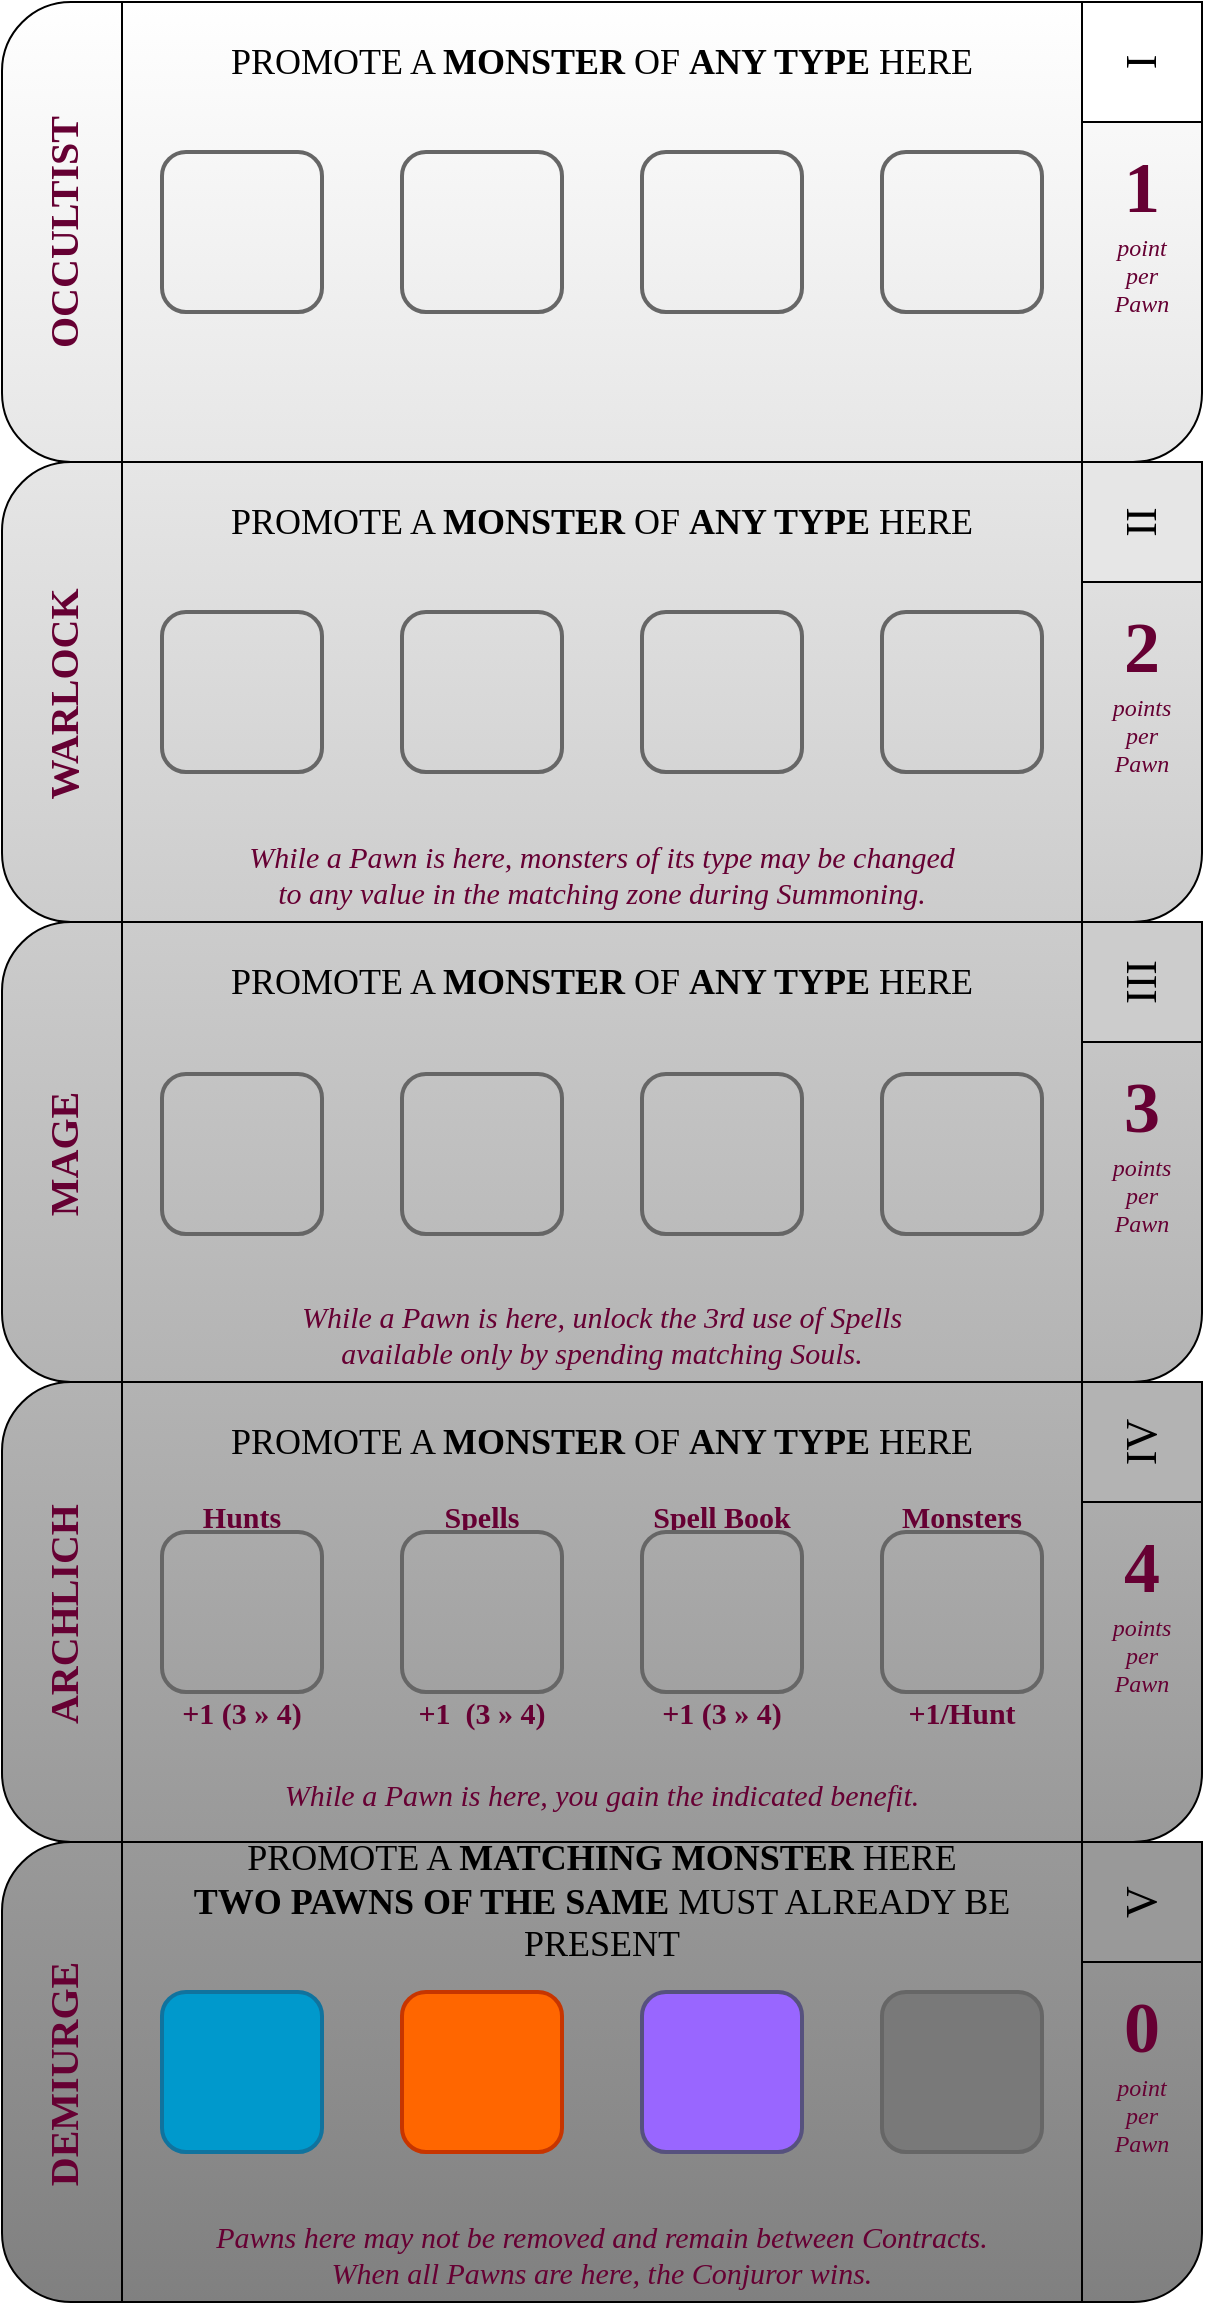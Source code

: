 <mxfile version="20.5.1" type="github">
  <diagram id="prtHgNgQTEPvFCAcTncT" name="Page-1">
    <mxGraphModel dx="971" dy="860" grid="1" gridSize="10" guides="1" tooltips="1" connect="1" arrows="1" fold="1" page="1" pageScale="1" pageWidth="827" pageHeight="1169" math="0" shadow="0">
      <root>
        <mxCell id="0" />
        <mxCell id="1" parent="0" />
        <mxCell id="g3FacJts447bwH2BUUsu-43" value="" style="shape=process;whiteSpace=wrap;html=1;backgroundOutline=1;rounded=1;gradientColor=#E6E6E6;fillColor=#FFFFFF;strokeColor=default;" parent="1" vertex="1">
          <mxGeometry x="80" y="9" width="600" height="230" as="geometry" />
        </mxCell>
        <mxCell id="g3FacJts447bwH2BUUsu-56" value="" style="shape=process;whiteSpace=wrap;html=1;backgroundOutline=1;rounded=1;gradientColor=#CCCCCC;fillColor=#E6E6E6;strokeColor=default;" parent="1" vertex="1">
          <mxGeometry x="80" y="239" width="600" height="230" as="geometry" />
        </mxCell>
        <mxCell id="g3FacJts447bwH2BUUsu-67" value="" style="shape=process;whiteSpace=wrap;html=1;backgroundOutline=1;rounded=1;fillColor=#CCCCCC;gradientColor=#B3B3B3;strokeColor=default;" parent="1" vertex="1">
          <mxGeometry x="80" y="469" width="600" height="230" as="geometry" />
        </mxCell>
        <mxCell id="g3FacJts447bwH2BUUsu-77" value="" style="shape=process;whiteSpace=wrap;html=1;backgroundOutline=1;fillColor=#B3B3B3;strokeColor=default;rounded=1;gradientColor=#999999;" parent="1" vertex="1">
          <mxGeometry x="80" y="699" width="600" height="230" as="geometry" />
        </mxCell>
        <mxCell id="g3FacJts447bwH2BUUsu-108" value="" style="shape=process;whiteSpace=wrap;html=1;backgroundOutline=1;rounded=1;fillColor=#999999;gradientColor=#808080;strokeColor=default;" parent="1" vertex="1">
          <mxGeometry x="80" y="929" width="600" height="230" as="geometry" />
        </mxCell>
        <mxCell id="xXZptcnk_brkqJqVmBfV-121" value="&lt;font style=&quot;font-size: 20px;&quot;&gt;ARCHLICH&lt;br style=&quot;font-size: 20px;&quot;&gt;&lt;/font&gt;" style="text;html=1;strokeColor=none;fillColor=none;align=center;verticalAlign=middle;whiteSpace=wrap;horizontal=0;fontStyle=1;rounded=0;fontColor=#660033;fontFamily=Gentium Book Basic;fontSource=https%3A%2F%2Ffonts.googleapis.com%2Fcss%3Ffamily%3DGentium%2BBook%2BBasic;fontSize=20;" parent="1" vertex="1">
          <mxGeometry x="80" y="700" width="60" height="230" as="geometry" />
        </mxCell>
        <mxCell id="xXZptcnk_brkqJqVmBfV-132" value="&lt;font style=&quot;font-size: 22px;&quot;&gt;I&lt;/font&gt;" style="whiteSpace=wrap;html=1;aspect=fixed;labelBackgroundColor=none;labelBorderColor=none;fontSize=22;fontColor=#000000;fillColor=#FFFFFF;gradientColor=none;verticalAlign=middle;horizontal=0;fontFamily=Luxurious Roman;fontSource=https%3A%2F%2Ffonts.googleapis.com%2Fcss%3Ffamily%3DLuxurious%2BRoman;fontStyle=0" parent="1" vertex="1">
          <mxGeometry x="620" y="9" width="60" height="60" as="geometry" />
        </mxCell>
        <mxCell id="R0jju0OTF_589DZmGp97-9" value="&lt;font style=&quot;font-size: 20px&quot;&gt;WARLOCK&lt;br style=&quot;font-size: 20px&quot;&gt;&lt;/font&gt;" style="text;html=1;strokeColor=none;fillColor=none;align=center;verticalAlign=middle;whiteSpace=wrap;horizontal=0;fontStyle=1;rounded=0;fontColor=#660033;fontFamily=Gentium Book Basic;fontSource=https%3A%2F%2Ffonts.googleapis.com%2Fcss%3Ffamily%3DGentium%2BBook%2BBasic;fontSize=20;" parent="1" vertex="1">
          <mxGeometry x="80" y="240" width="60" height="230" as="geometry" />
        </mxCell>
        <mxCell id="ZHAniX2luiYQjnmn3kyG-10" value="&lt;font style=&quot;font-size: 15px&quot;&gt;+&lt;font face=&quot;Luxurious Roman&quot; data-font-src=&quot;https://fonts.googleapis.com/css?family=Luxurious+Roman&quot;&gt;1&lt;/font&gt;&amp;nbsp; (3 » 4)&lt;/font&gt;" style="text;html=1;strokeColor=none;fillColor=none;align=center;verticalAlign=middle;whiteSpace=wrap;rounded=0;fontSize=15;spacingLeft=6;spacingRight=6;fontFamily=Gentium Book Basic;fontSource=https%3A%2F%2Ffonts.googleapis.com%2Fcss%3Ffamily%3DGentium%2BBook%2BBasic;fontStyle=1;fontColor=#660033;" parent="1" vertex="1">
          <mxGeometry x="275" y="854" width="90" height="20" as="geometry" />
        </mxCell>
        <mxCell id="ZHAniX2luiYQjnmn3kyG-14" value="&lt;font color=&quot;#660033&quot; style=&quot;font-size: 15px;&quot;&gt;While a Pawn is here, monsters of its type may be&amp;nbsp;changed&lt;br&gt;to any value in the matching zone during Summoning.&lt;/font&gt;" style="text;html=1;strokeColor=none;fillColor=none;align=center;verticalAlign=middle;whiteSpace=wrap;rounded=0;fontSize=15;spacingLeft=3;spacingRight=3;fontFamily=Georgia;fontStyle=2;" parent="1" vertex="1">
          <mxGeometry x="140" y="430" width="480" height="30" as="geometry" />
        </mxCell>
        <mxCell id="ZHAniX2luiYQjnmn3kyG-29" value="&lt;font color=&quot;#660033&quot;&gt;While a Pawn is here, you gain the indicated benefit.&lt;/font&gt;" style="text;html=1;strokeColor=none;fillColor=none;align=center;verticalAlign=middle;whiteSpace=wrap;rounded=0;fontSize=15;spacingLeft=3;spacingRight=3;fontFamily=Georgia;fontStyle=2" parent="1" vertex="1">
          <mxGeometry x="140" y="890" width="480" height="30" as="geometry" />
        </mxCell>
        <mxCell id="oXEXAH-3kzme5YINiiaa-7" value="&lt;font style=&quot;font-size: 20px;&quot;&gt;MAGE&lt;br style=&quot;font-size: 20px;&quot;&gt;&lt;/font&gt;" style="text;html=1;strokeColor=none;fillColor=none;align=center;verticalAlign=middle;whiteSpace=wrap;horizontal=0;fontStyle=1;rounded=0;fontColor=#660033;fontFamily=Gentium Book Basic;fontSource=https%3A%2F%2Ffonts.googleapis.com%2Fcss%3Ffamily%3DGentium%2BBook%2BBasic;fontSize=20;" parent="1" vertex="1">
          <mxGeometry x="80" y="470" width="60" height="230" as="geometry" />
        </mxCell>
        <mxCell id="oXEXAH-3kzme5YINiiaa-9" value="&lt;span&gt;&lt;font style=&quot;font-size: 36px&quot; face=&quot;Luxurious Roman&quot; data-font-src=&quot;https://fonts.googleapis.com/css?family=Luxurious+Roman&quot;&gt;&lt;b&gt;3&lt;/b&gt;&lt;/font&gt;&lt;br&gt;&lt;i&gt;points&lt;br&gt;per&lt;br&gt;Pawn&lt;/i&gt;&lt;br&gt;&lt;/span&gt;" style="text;html=1;strokeColor=none;fillColor=none;align=center;verticalAlign=middle;whiteSpace=wrap;rounded=0;fontSize=12;fontColor=#660033;labelBackgroundColor=none;fontFamily=Georgia;" parent="1" vertex="1">
          <mxGeometry x="620" y="469" width="60" height="230" as="geometry" />
        </mxCell>
        <mxCell id="oXEXAH-3kzme5YINiiaa-10" value="&lt;span&gt;&lt;font style=&quot;font-size: 36px&quot; face=&quot;Luxurious Roman&quot; data-font-src=&quot;https://fonts.googleapis.com/css?family=Luxurious+Roman&quot;&gt;&lt;b&gt;2&lt;/b&gt;&lt;/font&gt;&lt;br&gt;&lt;i&gt;points&lt;br&gt;per&lt;br&gt;Pawn&lt;/i&gt;&lt;br&gt;&lt;/span&gt;" style="text;html=1;strokeColor=none;fillColor=none;align=center;verticalAlign=middle;whiteSpace=wrap;rounded=0;fontSize=12;fontColor=#660033;labelBackgroundColor=none;fontFamily=Georgia;" parent="1" vertex="1">
          <mxGeometry x="620" y="239" width="60" height="230" as="geometry" />
        </mxCell>
        <mxCell id="oXEXAH-3kzme5YINiiaa-11" value="&lt;span&gt;&lt;span style=&quot;font-size: 36px&quot;&gt;&lt;b&gt;&lt;font face=&quot;Luxurious Roman&quot; data-font-src=&quot;https://fonts.googleapis.com/css?family=Luxurious+Roman&quot;&gt;4&lt;/font&gt;&lt;/b&gt;&lt;/span&gt;&lt;br&gt;&lt;i&gt;points&lt;br&gt;per&lt;br&gt;Pawn&lt;/i&gt;&lt;br&gt;&lt;/span&gt;" style="text;html=1;strokeColor=none;fillColor=none;align=center;verticalAlign=middle;whiteSpace=wrap;rounded=0;fontSize=12;fontColor=#660033;labelBackgroundColor=none;fontFamily=Georgia;" parent="1" vertex="1">
          <mxGeometry x="620" y="699" width="60" height="230" as="geometry" />
        </mxCell>
        <mxCell id="8KatNTizSnMYKGegr9bk-1" value="V" style="whiteSpace=wrap;html=1;aspect=fixed;labelBackgroundColor=none;labelBorderColor=none;fontSize=22;fontColor=#000000;fillColor=#999999;gradientColor=none;verticalAlign=middle;horizontal=0;fontFamily=Luxurious Roman;fontSource=https%3A%2F%2Ffonts.googleapis.com%2Fcss%3Ffamily%3DLuxurious%2BRoman;fontStyle=0" parent="1" vertex="1">
          <mxGeometry x="620" y="929" width="60" height="60" as="geometry" />
        </mxCell>
        <mxCell id="8KatNTizSnMYKGegr9bk-2" value="&lt;font style=&quot;font-size: 22px;&quot;&gt;II&lt;br style=&quot;font-size: 22px;&quot;&gt;&lt;/font&gt;" style="whiteSpace=wrap;html=1;aspect=fixed;labelBackgroundColor=none;labelBorderColor=none;fontSize=22;fontColor=#000000;fillColor=#E6E6E6;gradientColor=none;verticalAlign=middle;horizontal=0;fontFamily=Luxurious Roman;fontSource=https%3A%2F%2Ffonts.googleapis.com%2Fcss%3Ffamily%3DLuxurious%2BRoman;fontStyle=0" parent="1" vertex="1">
          <mxGeometry x="620" y="239" width="60" height="60" as="geometry" />
        </mxCell>
        <mxCell id="8KatNTizSnMYKGegr9bk-3" value="&lt;font style=&quot;font-size: 22px&quot;&gt;III&lt;br style=&quot;font-size: 22px&quot;&gt;&lt;/font&gt;" style="whiteSpace=wrap;html=1;aspect=fixed;labelBackgroundColor=none;labelBorderColor=none;fontSize=22;fontColor=#000000;fillColor=#CCCCCC;gradientColor=none;verticalAlign=middle;horizontal=0;fontFamily=Luxurious Roman;fontSource=https%3A%2F%2Ffonts.googleapis.com%2Fcss%3Ffamily%3DLuxurious%2BRoman;fontStyle=0" parent="1" vertex="1">
          <mxGeometry x="620" y="469" width="60" height="60" as="geometry" />
        </mxCell>
        <mxCell id="8KatNTizSnMYKGegr9bk-4" value="&lt;font style=&quot;font-size: 22px;&quot;&gt;&lt;font style=&quot;font-size: 22px;&quot;&gt;IV&lt;/font&gt;&lt;br style=&quot;font-size: 22px;&quot;&gt;&lt;/font&gt;" style="whiteSpace=wrap;html=1;aspect=fixed;labelBackgroundColor=none;labelBorderColor=none;fontSize=22;fontColor=#000000;fillColor=#B3B3B3;gradientColor=none;verticalAlign=middle;horizontal=0;fontFamily=Luxurious Roman;fontSource=https%3A%2F%2Ffonts.googleapis.com%2Fcss%3Ffamily%3DLuxurious%2BRoman;fontStyle=0" parent="1" vertex="1">
          <mxGeometry x="620" y="699" width="60" height="60" as="geometry" />
        </mxCell>
        <mxCell id="_O27XECYRmZ1K9vp6goM-3" value="&lt;span&gt;&lt;span style=&quot;font-size: 36px&quot;&gt;&lt;b&gt;&lt;font face=&quot;Luxurious Roman&quot; data-font-src=&quot;https://fonts.googleapis.com/css?family=Luxurious+Roman&quot;&gt;1&lt;/font&gt;&lt;/b&gt;&lt;/span&gt;&lt;br&gt;&lt;i&gt;point&lt;br&gt;per&lt;br&gt;Pawn&lt;/i&gt;&lt;br&gt;&lt;/span&gt;" style="text;html=1;strokeColor=none;fillColor=none;align=center;verticalAlign=middle;whiteSpace=wrap;rounded=0;fontSize=12;fontColor=#660033;labelBackgroundColor=none;fontFamily=Georgia;" parent="1" vertex="1">
          <mxGeometry x="620" y="9" width="60" height="230" as="geometry" />
        </mxCell>
        <mxCell id="_O27XECYRmZ1K9vp6goM-4" value="&lt;span style=&quot;font-size: 18px&quot;&gt;PROMOTE A &lt;b&gt;MONSTER&amp;nbsp;&lt;/b&gt;OF &lt;b style=&quot;font-size: 18px&quot;&gt;ANY TYPE&amp;nbsp;&lt;/b&gt;HERE&lt;br style=&quot;font-size: 18px&quot;&gt;&lt;/span&gt;" style="text;html=1;strokeColor=none;fillColor=none;align=center;verticalAlign=middle;whiteSpace=wrap;rounded=1;fontFamily=Gentium Book Basic;fontStyle=0;fontSize=18;fontSource=https%3A%2F%2Ffonts.googleapis.com%2Fcss%3Ffamily%3DGentium%2BBook%2BBasic;" parent="1" vertex="1">
          <mxGeometry x="140" y="24" width="480" height="30" as="geometry" />
        </mxCell>
        <mxCell id="_O27XECYRmZ1K9vp6goM-7" value="&lt;span style=&quot;font-size: 18px&quot;&gt;PROMOTE A &lt;b&gt;MATCHING&lt;/b&gt;&amp;nbsp;&lt;span style=&quot;font-size: 18px;&quot;&gt;&lt;b&gt;MONSTER&lt;/b&gt;&lt;/span&gt;&amp;nbsp;HERE&lt;br&gt;&lt;b&gt;TWO PAWNS&amp;nbsp;OF THE SAME&lt;/b&gt; MUST ALREADY BE PRESENT&lt;br style=&quot;font-size: 18px&quot;&gt;&lt;/span&gt;" style="text;html=1;strokeColor=none;fillColor=none;align=center;verticalAlign=middle;whiteSpace=wrap;rounded=1;fontFamily=Gentium Book Basic;fontStyle=0;fontSize=18;fontSource=https%3A%2F%2Ffonts.googleapis.com%2Fcss%3Ffamily%3DGentium%2BBook%2BBasic;" parent="1" vertex="1">
          <mxGeometry x="140" y="944" width="480" height="30" as="geometry" />
        </mxCell>
        <mxCell id="_O27XECYRmZ1K9vp6goM-14" value="&lt;font color=&quot;#660033&quot; style=&quot;font-size: 15px;&quot;&gt;While a Pawn is here, unlock the 3rd use of Spells&lt;br&gt;available only by spending matching&amp;nbsp;Souls.&lt;/font&gt;" style="text;html=1;strokeColor=none;fillColor=none;align=center;verticalAlign=middle;whiteSpace=wrap;rounded=0;fontSize=15;spacingLeft=3;spacingRight=3;fontFamily=Georgia;fontStyle=2;" parent="1" vertex="1">
          <mxGeometry x="140" y="660" width="480" height="30" as="geometry" />
        </mxCell>
        <mxCell id="_O27XECYRmZ1K9vp6goM-15" value="&lt;span&gt;&lt;span style=&quot;font-size: 36px&quot;&gt;&lt;b&gt;&lt;font face=&quot;Luxurious Roman&quot; data-font-src=&quot;https://fonts.googleapis.com/css?family=Luxurious+Roman&quot;&gt;0&lt;/font&gt;&lt;/b&gt;&lt;/span&gt;&lt;br&gt;&lt;i&gt;point&lt;br&gt;per&lt;br&gt;Pawn&lt;/i&gt;&lt;br&gt;&lt;/span&gt;" style="text;html=1;strokeColor=none;fillColor=none;align=center;verticalAlign=middle;whiteSpace=wrap;rounded=0;fontSize=12;fontColor=#660033;labelBackgroundColor=none;fontFamily=Georgia;" parent="1" vertex="1">
          <mxGeometry x="620" y="929" width="60" height="230" as="geometry" />
        </mxCell>
        <mxCell id="_O27XECYRmZ1K9vp6goM-16" value="&lt;font color=&quot;#660033&quot;&gt;Pawns here may not be removed and remain between Contracts.&lt;br&gt;When all Pawns are here, the Conjuror wins.&lt;/font&gt;" style="text;html=1;strokeColor=none;fillColor=none;align=center;verticalAlign=middle;whiteSpace=wrap;rounded=0;fontSize=15;spacingLeft=3;spacingRight=3;fontFamily=Georgia;fontStyle=2" parent="1" vertex="1">
          <mxGeometry x="140" y="1120" width="480" height="30" as="geometry" />
        </mxCell>
        <mxCell id="_O27XECYRmZ1K9vp6goM-22" value="&lt;font style=&quot;font-size: 20px;&quot;&gt;DEMIURGE&lt;br style=&quot;font-size: 20px;&quot;&gt;&lt;/font&gt;" style="text;html=1;strokeColor=none;fillColor=none;align=center;verticalAlign=middle;whiteSpace=wrap;horizontal=0;fontStyle=1;rounded=0;fontColor=#660033;fontFamily=Gentium Book Basic;fontSource=https%3A%2F%2Ffonts.googleapis.com%2Fcss%3Ffamily%3DGentium%2BBook%2BBasic;fontSize=20;" parent="1" vertex="1">
          <mxGeometry x="80" y="930" width="60" height="230" as="geometry" />
        </mxCell>
        <mxCell id="_O27XECYRmZ1K9vp6goM-23" value="&lt;font&gt;+&lt;font style=&quot;&quot; face=&quot;Luxurious Roman&quot; data-font-src=&quot;https://fonts.googleapis.com/css?family=Luxurious+Roman&quot;&gt;1&lt;/font&gt;&amp;nbsp;(3 » 4)&lt;/font&gt;" style="text;html=1;strokeColor=none;fillColor=none;align=center;verticalAlign=middle;whiteSpace=wrap;rounded=0;fontSize=15;spacingLeft=6;spacingRight=6;fontFamily=Gentium Book Basic;fontSource=https%3A%2F%2Ffonts.googleapis.com%2Fcss%3Ffamily%3DGentium%2BBook%2BBasic;fontStyle=1;fontColor=#660033;" parent="1" vertex="1">
          <mxGeometry x="395" y="854" width="90" height="20" as="geometry" />
        </mxCell>
        <mxCell id="_O27XECYRmZ1K9vp6goM-24" value="&lt;font&gt;Hunts&lt;/font&gt;" style="text;html=1;strokeColor=none;fillColor=none;align=center;verticalAlign=middle;whiteSpace=wrap;rounded=0;fontSize=15;spacingLeft=6;spacingRight=6;fontFamily=Gentium Book Basic;fontSource=https%3A%2F%2Ffonts.googleapis.com%2Fcss%3Ffamily%3DGentium%2BBook%2BBasic;fontStyle=1;fontColor=#660033;" parent="1" vertex="1">
          <mxGeometry x="155" y="758" width="90" height="16" as="geometry" />
        </mxCell>
        <mxCell id="_O27XECYRmZ1K9vp6goM-25" value="&lt;font&gt;&lt;font data-font-src=&quot;https://fonts.googleapis.com/css?family=Luxurious+Roman&quot;&gt;+&lt;/font&gt;&lt;font data-font-src=&quot;https://fonts.googleapis.com/css?family=Luxurious+Roman&quot; face=&quot;Luxurious Roman&quot;&gt;1/Hunt&lt;/font&gt;&lt;/font&gt;" style="text;html=1;strokeColor=none;fillColor=none;align=center;verticalAlign=middle;whiteSpace=wrap;rounded=0;fontSize=15;spacingLeft=6;spacingRight=6;fontFamily=Gentium Book Basic;fontSource=https%3A%2F%2Ffonts.googleapis.com%2Fcss%3Ffamily%3DGentium%2BBook%2BBasic;fontStyle=1;fontColor=#660033;" parent="1" vertex="1">
          <mxGeometry x="515" y="854" width="90" height="20" as="geometry" />
        </mxCell>
        <mxCell id="_O27XECYRmZ1K9vp6goM-27" value="&lt;font&gt;Spell Book&lt;/font&gt;" style="text;html=1;strokeColor=none;fillColor=none;align=center;verticalAlign=middle;whiteSpace=wrap;rounded=0;fontSize=15;spacingLeft=6;spacingRight=6;fontFamily=Gentium Book Basic;fontSource=https%3A%2F%2Ffonts.googleapis.com%2Fcss%3Ffamily%3DGentium%2BBook%2BBasic;fontStyle=1;fontColor=#660033;" parent="1" vertex="1">
          <mxGeometry x="395" y="758" width="90" height="16" as="geometry" />
        </mxCell>
        <mxCell id="_O27XECYRmZ1K9vp6goM-28" value="&lt;font&gt;Spells&lt;/font&gt;" style="text;html=1;strokeColor=none;fillColor=none;align=center;verticalAlign=middle;whiteSpace=wrap;rounded=0;fontSize=15;spacingLeft=6;spacingRight=6;fontFamily=Gentium Book Basic;fontSource=https%3A%2F%2Ffonts.googleapis.com%2Fcss%3Ffamily%3DGentium%2BBook%2BBasic;fontStyle=1;fontColor=#660033;" parent="1" vertex="1">
          <mxGeometry x="275" y="758" width="90" height="16" as="geometry" />
        </mxCell>
        <mxCell id="_O27XECYRmZ1K9vp6goM-30" value="Monsters" style="text;html=1;strokeColor=none;fillColor=none;align=center;verticalAlign=middle;whiteSpace=wrap;rounded=0;fontSize=15;spacingLeft=6;spacingRight=6;fontFamily=Gentium Book Basic;fontSource=https%3A%2F%2Ffonts.googleapis.com%2Fcss%3Ffamily%3DGentium%2BBook%2BBasic;fontStyle=1;fontColor=#660033;" parent="1" vertex="1">
          <mxGeometry x="515" y="758" width="90" height="16" as="geometry" />
        </mxCell>
        <mxCell id="_O27XECYRmZ1K9vp6goM-32" value="&lt;font&gt;+1 (3 » 4)&lt;/font&gt;" style="text;html=1;strokeColor=none;fillColor=none;align=center;verticalAlign=middle;whiteSpace=wrap;rounded=0;fontSize=15;spacingLeft=6;spacingRight=6;fontFamily=Gentium Book Basic;fontSource=https%3A%2F%2Ffonts.googleapis.com%2Fcss%3Ffamily%3DGentium%2BBook%2BBasic;fontStyle=1;fontColor=#660033;" parent="1" vertex="1">
          <mxGeometry x="155" y="854" width="90" height="20" as="geometry" />
        </mxCell>
        <mxCell id="4puakNMa-LfbzIZQXIiP-9" value="&lt;span style=&quot;font-size: 18px&quot;&gt;PROMOTE A &lt;b&gt;MONSTER&amp;nbsp;&lt;/b&gt;OF &lt;b style=&quot;font-size: 18px&quot;&gt;ANY TYPE&amp;nbsp;&lt;/b&gt;HERE&lt;br style=&quot;font-size: 18px&quot;&gt;&lt;/span&gt;" style="text;html=1;strokeColor=none;fillColor=none;align=center;verticalAlign=middle;whiteSpace=wrap;rounded=1;fontFamily=Gentium Book Basic;fontStyle=0;fontSize=18;fontSource=https%3A%2F%2Ffonts.googleapis.com%2Fcss%3Ffamily%3DGentium%2BBook%2BBasic;" vertex="1" parent="1">
          <mxGeometry x="140" y="254" width="480" height="30" as="geometry" />
        </mxCell>
        <mxCell id="4puakNMa-LfbzIZQXIiP-10" value="&lt;span style=&quot;font-size: 18px&quot;&gt;PROMOTE A &lt;b&gt;MONSTER&amp;nbsp;&lt;/b&gt;OF &lt;b style=&quot;font-size: 18px&quot;&gt;ANY TYPE&amp;nbsp;&lt;/b&gt;HERE&lt;br style=&quot;font-size: 18px&quot;&gt;&lt;/span&gt;" style="text;html=1;strokeColor=none;fillColor=none;align=center;verticalAlign=middle;whiteSpace=wrap;rounded=1;fontFamily=Gentium Book Basic;fontStyle=0;fontSize=18;fontSource=https%3A%2F%2Ffonts.googleapis.com%2Fcss%3Ffamily%3DGentium%2BBook%2BBasic;" vertex="1" parent="1">
          <mxGeometry x="140" y="484" width="480" height="30" as="geometry" />
        </mxCell>
        <mxCell id="4puakNMa-LfbzIZQXIiP-11" value="&lt;span style=&quot;font-size: 18px&quot;&gt;PROMOTE A &lt;b&gt;MONSTER&amp;nbsp;&lt;/b&gt;OF &lt;b style=&quot;font-size: 18px&quot;&gt;ANY TYPE&amp;nbsp;&lt;/b&gt;HERE&lt;br style=&quot;font-size: 18px&quot;&gt;&lt;/span&gt;" style="text;html=1;strokeColor=none;fillColor=none;align=center;verticalAlign=middle;whiteSpace=wrap;rounded=1;fontFamily=Gentium Book Basic;fontStyle=0;fontSize=18;fontSource=https%3A%2F%2Ffonts.googleapis.com%2Fcss%3Ffamily%3DGentium%2BBook%2BBasic;" vertex="1" parent="1">
          <mxGeometry x="140" y="714" width="480" height="30" as="geometry" />
        </mxCell>
        <mxCell id="4puakNMa-LfbzIZQXIiP-18" value="" style="rounded=1;whiteSpace=wrap;html=1;aspect=fixed;fillColor=none;strokeColor=#666666;rounded=1;strokeWidth=2;" vertex="1" parent="1">
          <mxGeometry x="400" y="545" width="80" height="80" as="geometry" />
        </mxCell>
        <mxCell id="4puakNMa-LfbzIZQXIiP-19" value="" style="rounded=1;whiteSpace=wrap;html=1;aspect=fixed;fillColor=none;strokeColor=#666666;rounded=1;strokeWidth=2;" vertex="1" parent="1">
          <mxGeometry x="520" y="545" width="80" height="80" as="geometry" />
        </mxCell>
        <mxCell id="4puakNMa-LfbzIZQXIiP-20" value="" style="rounded=1;whiteSpace=wrap;html=1;aspect=fixed;fillColor=none;strokeColor=#666666;rounded=1;strokeWidth=2;" vertex="1" parent="1">
          <mxGeometry x="280" y="545" width="80" height="80" as="geometry" />
        </mxCell>
        <mxCell id="4puakNMa-LfbzIZQXIiP-21" value="" style="rounded=1;whiteSpace=wrap;html=1;aspect=fixed;fillColor=none;strokeColor=#666666;rounded=1;fontColor=#0E8088;fontFamily=Gentium Book Basic;fontSize=14;fontSource=https%3A%2F%2Ffonts.googleapis.com%2Fcss%3Ffamily%3DGentium%2BBook%2BBasic;fontStyle=0;verticalAlign=middle;strokeWidth=2;" vertex="1" parent="1">
          <mxGeometry x="160" y="545" width="80" height="80" as="geometry" />
        </mxCell>
        <mxCell id="4puakNMa-LfbzIZQXIiP-26" value="" style="whiteSpace=wrap;html=1;aspect=fixed;strokeColor=#C73500;fillColor=#FF6600;rounded=1;strokeWidth=2;fontColor=#000000;" vertex="1" parent="1">
          <mxGeometry x="280" y="1004" width="80" height="80" as="geometry" />
        </mxCell>
        <mxCell id="4puakNMa-LfbzIZQXIiP-27" value="" style="whiteSpace=wrap;html=1;aspect=fixed;rounded=1;strokeColor=#666666;fillColor=#797979;gradientColor=none;strokeWidth=2;" vertex="1" parent="1">
          <mxGeometry x="520" y="1004" width="80" height="80" as="geometry" />
        </mxCell>
        <mxCell id="4puakNMa-LfbzIZQXIiP-28" value="" style="whiteSpace=wrap;html=1;aspect=fixed;rounded=1;strokeColor=#56517e;fillColor=#9966FF;strokeWidth=2;" vertex="1" parent="1">
          <mxGeometry x="400" y="1004" width="80" height="80" as="geometry" />
        </mxCell>
        <mxCell id="4puakNMa-LfbzIZQXIiP-29" value="" style="whiteSpace=wrap;html=1;aspect=fixed;rounded=1;strokeColor=#10739e;fillColor=#0099CC;strokeWidth=2;" vertex="1" parent="1">
          <mxGeometry x="160" y="1004" width="80" height="80" as="geometry" />
        </mxCell>
        <mxCell id="4puakNMa-LfbzIZQXIiP-39" value="" style="rounded=1;whiteSpace=wrap;html=1;aspect=fixed;fillColor=none;strokeColor=#666666;rounded=1;strokeWidth=2;" vertex="1" parent="1">
          <mxGeometry x="400" y="774" width="80" height="80" as="geometry" />
        </mxCell>
        <mxCell id="4puakNMa-LfbzIZQXIiP-40" value="" style="rounded=1;whiteSpace=wrap;html=1;aspect=fixed;fillColor=none;strokeColor=#666666;rounded=1;strokeWidth=2;" vertex="1" parent="1">
          <mxGeometry x="520" y="774" width="80" height="80" as="geometry" />
        </mxCell>
        <mxCell id="4puakNMa-LfbzIZQXIiP-41" value="" style="rounded=1;whiteSpace=wrap;html=1;aspect=fixed;fillColor=none;strokeColor=#666666;rounded=1;strokeWidth=2;" vertex="1" parent="1">
          <mxGeometry x="280" y="774" width="80" height="80" as="geometry" />
        </mxCell>
        <mxCell id="4puakNMa-LfbzIZQXIiP-42" value="" style="rounded=1;whiteSpace=wrap;html=1;aspect=fixed;fillColor=none;strokeColor=#666666;rounded=1;fontColor=#0E8088;fontFamily=Gentium Book Basic;fontSize=14;fontSource=https%3A%2F%2Ffonts.googleapis.com%2Fcss%3Ffamily%3DGentium%2BBook%2BBasic;fontStyle=0;verticalAlign=middle;strokeWidth=2;" vertex="1" parent="1">
          <mxGeometry x="160" y="774" width="80" height="80" as="geometry" />
        </mxCell>
        <mxCell id="4puakNMa-LfbzIZQXIiP-45" value="" style="rounded=1;whiteSpace=wrap;html=1;aspect=fixed;fillColor=none;strokeColor=#666666;rounded=1;strokeWidth=2;" vertex="1" parent="1">
          <mxGeometry x="400" y="314" width="80" height="80" as="geometry" />
        </mxCell>
        <mxCell id="4puakNMa-LfbzIZQXIiP-46" value="" style="rounded=1;whiteSpace=wrap;html=1;aspect=fixed;fillColor=none;strokeColor=#666666;rounded=1;strokeWidth=2;" vertex="1" parent="1">
          <mxGeometry x="520" y="314" width="80" height="80" as="geometry" />
        </mxCell>
        <mxCell id="4puakNMa-LfbzIZQXIiP-47" value="" style="rounded=1;whiteSpace=wrap;html=1;aspect=fixed;fillColor=none;strokeColor=#666666;rounded=1;strokeWidth=2;" vertex="1" parent="1">
          <mxGeometry x="280" y="314" width="80" height="80" as="geometry" />
        </mxCell>
        <mxCell id="4puakNMa-LfbzIZQXIiP-48" value="" style="rounded=1;whiteSpace=wrap;html=1;aspect=fixed;fillColor=none;strokeColor=#666666;rounded=1;fontColor=#0E8088;fontFamily=Gentium Book Basic;fontSize=14;fontSource=https%3A%2F%2Ffonts.googleapis.com%2Fcss%3Ffamily%3DGentium%2BBook%2BBasic;fontStyle=0;verticalAlign=middle;strokeWidth=2;" vertex="1" parent="1">
          <mxGeometry x="160" y="314" width="80" height="80" as="geometry" />
        </mxCell>
        <mxCell id="4puakNMa-LfbzIZQXIiP-49" value="" style="rounded=1;whiteSpace=wrap;html=1;aspect=fixed;fillColor=none;strokeColor=#666666;rounded=1;strokeWidth=2;" vertex="1" parent="1">
          <mxGeometry x="400" y="84" width="80" height="80" as="geometry" />
        </mxCell>
        <mxCell id="4puakNMa-LfbzIZQXIiP-50" value="" style="rounded=1;whiteSpace=wrap;html=1;aspect=fixed;fillColor=none;strokeColor=#666666;rounded=1;strokeWidth=2;" vertex="1" parent="1">
          <mxGeometry x="520" y="84" width="80" height="80" as="geometry" />
        </mxCell>
        <mxCell id="4puakNMa-LfbzIZQXIiP-51" value="" style="rounded=1;whiteSpace=wrap;html=1;aspect=fixed;fillColor=none;strokeColor=#666666;rounded=1;strokeWidth=2;" vertex="1" parent="1">
          <mxGeometry x="280" y="84" width="80" height="80" as="geometry" />
        </mxCell>
        <mxCell id="4puakNMa-LfbzIZQXIiP-52" value="" style="rounded=1;whiteSpace=wrap;html=1;aspect=fixed;fillColor=none;strokeColor=#666666;rounded=1;fontColor=#0E8088;fontFamily=Gentium Book Basic;fontSize=14;fontSource=https%3A%2F%2Ffonts.googleapis.com%2Fcss%3Ffamily%3DGentium%2BBook%2BBasic;fontStyle=0;verticalAlign=middle;strokeWidth=2;" vertex="1" parent="1">
          <mxGeometry x="160" y="84" width="80" height="80" as="geometry" />
        </mxCell>
        <mxCell id="4puakNMa-LfbzIZQXIiP-66" value="&lt;font style=&quot;font-size: 20px&quot;&gt;OCCULTIST&lt;br style=&quot;font-size: 20px&quot;&gt;&lt;/font&gt;" style="text;html=1;strokeColor=none;fillColor=none;align=center;verticalAlign=middle;whiteSpace=wrap;horizontal=0;fontStyle=1;rounded=0;fontColor=#660033;fontFamily=Gentium Book Basic;fontSource=https%3A%2F%2Ffonts.googleapis.com%2Fcss%3Ffamily%3DGentium%2BBook%2BBasic;fontSize=20;" vertex="1" parent="1">
          <mxGeometry x="80" y="9" width="60" height="230" as="geometry" />
        </mxCell>
      </root>
    </mxGraphModel>
  </diagram>
</mxfile>

